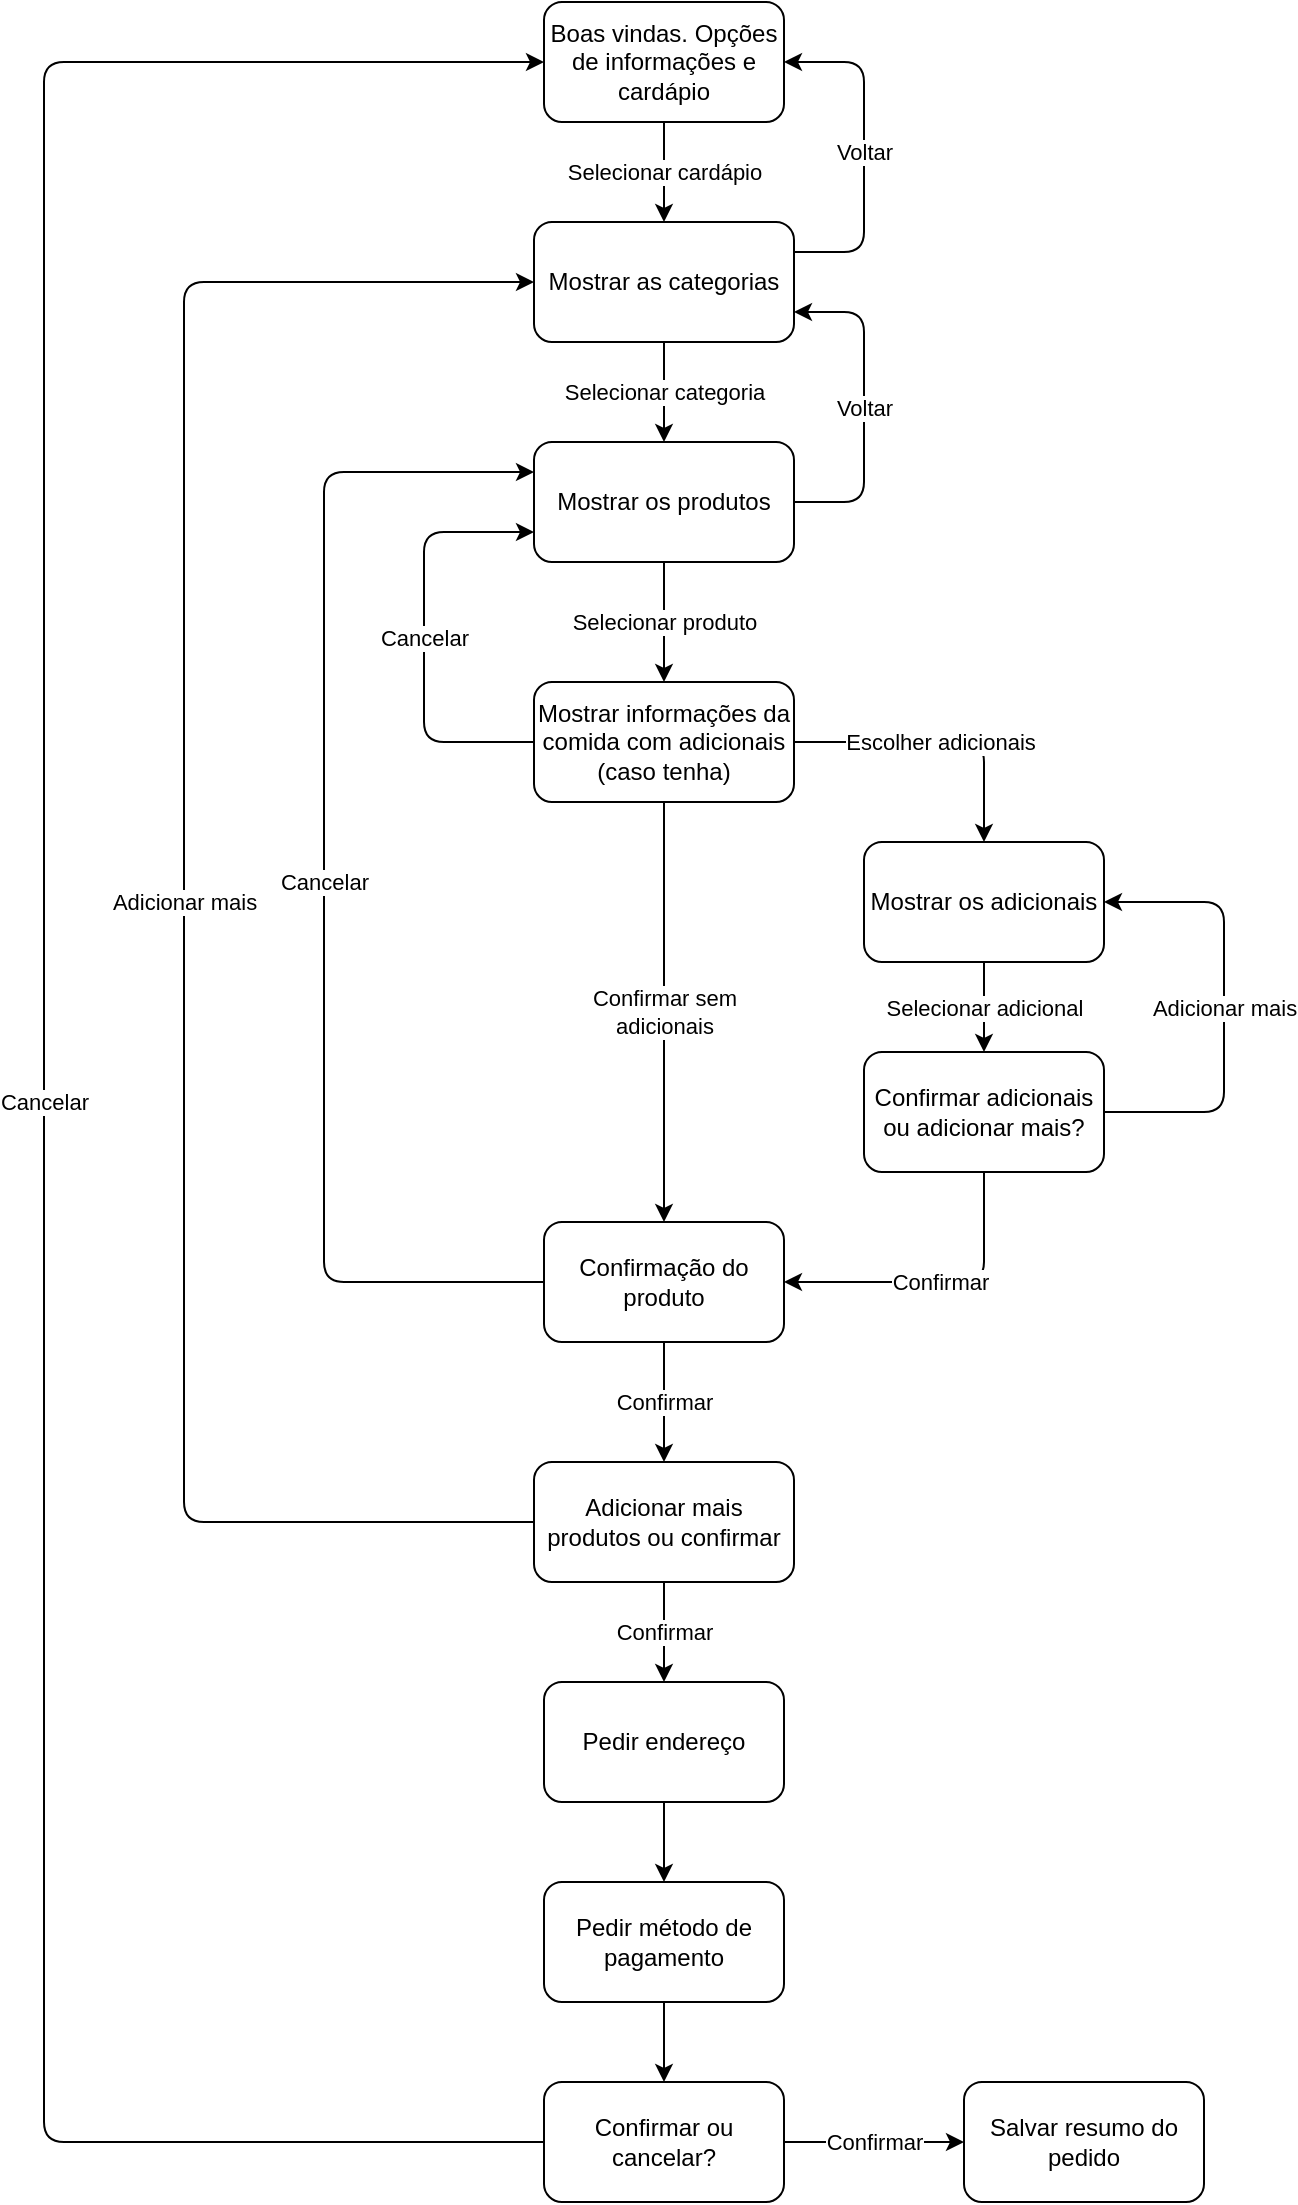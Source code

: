 <mxfile version="15.4.1" type="device"><diagram id="MlelHZQIhgZ2kwSkr_hu" name="Page-1"><mxGraphModel dx="1102" dy="582" grid="1" gridSize="10" guides="1" tooltips="1" connect="1" arrows="1" fold="1" page="1" pageScale="1" pageWidth="827" pageHeight="1169" math="0" shadow="0"><root><mxCell id="0"/><mxCell id="1" parent="0"/><mxCell id="jBgE3yIjvxXfraYPmJOW-3" value="Selecionar cardápio" style="edgeStyle=orthogonalEdgeStyle;rounded=0;orthogonalLoop=1;jettySize=auto;html=1;exitX=0.5;exitY=1;exitDx=0;exitDy=0;entryX=0.5;entryY=0;entryDx=0;entryDy=0;" edge="1" parent="1" source="jBgE3yIjvxXfraYPmJOW-1" target="jBgE3yIjvxXfraYPmJOW-2"><mxGeometry relative="1" as="geometry"/></mxCell><mxCell id="jBgE3yIjvxXfraYPmJOW-1" value="Boas vindas. Opções de informações e cardápio" style="rounded=1;whiteSpace=wrap;html=1;" vertex="1" parent="1"><mxGeometry x="320" y="30" width="120" height="60" as="geometry"/></mxCell><mxCell id="jBgE3yIjvxXfraYPmJOW-6" value="Selecionar categoria" style="edgeStyle=orthogonalEdgeStyle;rounded=0;orthogonalLoop=1;jettySize=auto;html=1;exitX=0.5;exitY=1;exitDx=0;exitDy=0;entryX=0.5;entryY=0;entryDx=0;entryDy=0;" edge="1" parent="1" source="jBgE3yIjvxXfraYPmJOW-2" target="jBgE3yIjvxXfraYPmJOW-5"><mxGeometry relative="1" as="geometry"><Array as="points"><mxPoint x="380" y="220"/><mxPoint x="380" y="220"/></Array></mxGeometry></mxCell><mxCell id="jBgE3yIjvxXfraYPmJOW-21" value="Voltar" style="edgeStyle=orthogonalEdgeStyle;rounded=1;orthogonalLoop=1;jettySize=auto;html=1;exitX=1;exitY=0.25;exitDx=0;exitDy=0;entryX=1;entryY=0.5;entryDx=0;entryDy=0;" edge="1" parent="1" source="jBgE3yIjvxXfraYPmJOW-2" target="jBgE3yIjvxXfraYPmJOW-1"><mxGeometry relative="1" as="geometry"><Array as="points"><mxPoint x="480" y="155"/><mxPoint x="480" y="60"/></Array></mxGeometry></mxCell><mxCell id="jBgE3yIjvxXfraYPmJOW-2" value="Mostrar as categorias" style="rounded=1;whiteSpace=wrap;html=1;" vertex="1" parent="1"><mxGeometry x="315" y="140" width="130" height="60" as="geometry"/></mxCell><mxCell id="jBgE3yIjvxXfraYPmJOW-8" value="Selecionar produto" style="edgeStyle=orthogonalEdgeStyle;rounded=0;orthogonalLoop=1;jettySize=auto;html=1;exitX=0.5;exitY=1;exitDx=0;exitDy=0;entryX=0.5;entryY=0;entryDx=0;entryDy=0;" edge="1" parent="1" source="jBgE3yIjvxXfraYPmJOW-5" target="jBgE3yIjvxXfraYPmJOW-7"><mxGeometry relative="1" as="geometry"/></mxCell><mxCell id="jBgE3yIjvxXfraYPmJOW-20" value="Voltar" style="edgeStyle=orthogonalEdgeStyle;rounded=1;orthogonalLoop=1;jettySize=auto;html=1;exitX=1;exitY=0.5;exitDx=0;exitDy=0;entryX=1;entryY=0.75;entryDx=0;entryDy=0;" edge="1" parent="1" source="jBgE3yIjvxXfraYPmJOW-5" target="jBgE3yIjvxXfraYPmJOW-2"><mxGeometry relative="1" as="geometry"><Array as="points"><mxPoint x="480" y="280"/><mxPoint x="480" y="185"/></Array></mxGeometry></mxCell><mxCell id="jBgE3yIjvxXfraYPmJOW-5" value="Mostrar os produtos" style="rounded=1;whiteSpace=wrap;html=1;" vertex="1" parent="1"><mxGeometry x="315" y="250" width="130" height="60" as="geometry"/></mxCell><mxCell id="jBgE3yIjvxXfraYPmJOW-12" value="Confirmar sem&lt;br&gt;adicionais" style="edgeStyle=orthogonalEdgeStyle;rounded=0;orthogonalLoop=1;jettySize=auto;html=1;exitX=0.5;exitY=1;exitDx=0;exitDy=0;entryX=0.5;entryY=0;entryDx=0;entryDy=0;" edge="1" parent="1" source="jBgE3yIjvxXfraYPmJOW-7" target="jBgE3yIjvxXfraYPmJOW-11"><mxGeometry relative="1" as="geometry"/></mxCell><mxCell id="jBgE3yIjvxXfraYPmJOW-13" value="Escolher adicionais" style="orthogonalLoop=1;jettySize=auto;html=1;exitX=1;exitY=0.5;exitDx=0;exitDy=0;entryX=0.5;entryY=0;entryDx=0;entryDy=0;elbow=vertical;edgeStyle=orthogonalEdgeStyle;rounded=1;" edge="1" parent="1" source="jBgE3yIjvxXfraYPmJOW-7" target="jBgE3yIjvxXfraYPmJOW-9"><mxGeometry relative="1" as="geometry"/></mxCell><mxCell id="jBgE3yIjvxXfraYPmJOW-33" value="Cancelar" style="edgeStyle=orthogonalEdgeStyle;rounded=1;orthogonalLoop=1;jettySize=auto;html=1;exitX=0;exitY=0.5;exitDx=0;exitDy=0;entryX=0;entryY=0.75;entryDx=0;entryDy=0;" edge="1" parent="1" source="jBgE3yIjvxXfraYPmJOW-7" target="jBgE3yIjvxXfraYPmJOW-5"><mxGeometry relative="1" as="geometry"><Array as="points"><mxPoint x="260" y="400"/><mxPoint x="260" y="295"/></Array></mxGeometry></mxCell><mxCell id="jBgE3yIjvxXfraYPmJOW-7" value="Mostrar informações da comida com adicionais (caso tenha)" style="rounded=1;whiteSpace=wrap;html=1;" vertex="1" parent="1"><mxGeometry x="315" y="370" width="130" height="60" as="geometry"/></mxCell><mxCell id="jBgE3yIjvxXfraYPmJOW-14" value="Selecionar adicional" style="edgeStyle=orthogonalEdgeStyle;rounded=1;orthogonalLoop=1;jettySize=auto;html=1;exitX=0.5;exitY=1;exitDx=0;exitDy=0;entryX=0.5;entryY=0;entryDx=0;entryDy=0;" edge="1" parent="1" source="jBgE3yIjvxXfraYPmJOW-9" target="jBgE3yIjvxXfraYPmJOW-10"><mxGeometry relative="1" as="geometry"/></mxCell><mxCell id="jBgE3yIjvxXfraYPmJOW-9" value="Mostrar os adicionais" style="rounded=1;whiteSpace=wrap;html=1;" vertex="1" parent="1"><mxGeometry x="480" y="450" width="120" height="60" as="geometry"/></mxCell><mxCell id="jBgE3yIjvxXfraYPmJOW-15" value="Confirmar" style="edgeStyle=orthogonalEdgeStyle;rounded=1;orthogonalLoop=1;jettySize=auto;html=1;exitX=0.5;exitY=1;exitDx=0;exitDy=0;entryX=1;entryY=0.5;entryDx=0;entryDy=0;" edge="1" parent="1" source="jBgE3yIjvxXfraYPmJOW-10" target="jBgE3yIjvxXfraYPmJOW-11"><mxGeometry relative="1" as="geometry"/></mxCell><mxCell id="jBgE3yIjvxXfraYPmJOW-16" value="Adicionar mais" style="edgeStyle=orthogonalEdgeStyle;rounded=1;orthogonalLoop=1;jettySize=auto;html=1;exitX=1;exitY=0.5;exitDx=0;exitDy=0;entryX=1;entryY=0.5;entryDx=0;entryDy=0;" edge="1" parent="1" source="jBgE3yIjvxXfraYPmJOW-10" target="jBgE3yIjvxXfraYPmJOW-9"><mxGeometry relative="1" as="geometry"><Array as="points"><mxPoint x="660" y="585"/><mxPoint x="660" y="480"/></Array></mxGeometry></mxCell><mxCell id="jBgE3yIjvxXfraYPmJOW-10" value="Confirmar adicionais ou adicionar mais?" style="rounded=1;whiteSpace=wrap;html=1;" vertex="1" parent="1"><mxGeometry x="480" y="555" width="120" height="60" as="geometry"/></mxCell><mxCell id="jBgE3yIjvxXfraYPmJOW-18" value="Confirmar" style="edgeStyle=orthogonalEdgeStyle;rounded=1;orthogonalLoop=1;jettySize=auto;html=1;exitX=0.5;exitY=1;exitDx=0;exitDy=0;entryX=0.5;entryY=0;entryDx=0;entryDy=0;" edge="1" parent="1" source="jBgE3yIjvxXfraYPmJOW-11" target="jBgE3yIjvxXfraYPmJOW-17"><mxGeometry relative="1" as="geometry"/></mxCell><mxCell id="jBgE3yIjvxXfraYPmJOW-19" value="Cancelar" style="edgeStyle=orthogonalEdgeStyle;rounded=1;orthogonalLoop=1;jettySize=auto;html=1;exitX=0;exitY=0.5;exitDx=0;exitDy=0;entryX=0;entryY=0.25;entryDx=0;entryDy=0;" edge="1" parent="1" source="jBgE3yIjvxXfraYPmJOW-11" target="jBgE3yIjvxXfraYPmJOW-5"><mxGeometry relative="1" as="geometry"><Array as="points"><mxPoint x="210" y="670"/><mxPoint x="210" y="265"/></Array></mxGeometry></mxCell><mxCell id="jBgE3yIjvxXfraYPmJOW-11" value="Confirmação do produto" style="rounded=1;whiteSpace=wrap;html=1;" vertex="1" parent="1"><mxGeometry x="320" y="640" width="120" height="60" as="geometry"/></mxCell><mxCell id="jBgE3yIjvxXfraYPmJOW-22" value="Adicionar mais" style="edgeStyle=orthogonalEdgeStyle;rounded=1;orthogonalLoop=1;jettySize=auto;html=1;exitX=0;exitY=0.5;exitDx=0;exitDy=0;entryX=0;entryY=0.5;entryDx=0;entryDy=0;" edge="1" parent="1" source="jBgE3yIjvxXfraYPmJOW-17" target="jBgE3yIjvxXfraYPmJOW-2"><mxGeometry relative="1" as="geometry"><Array as="points"><mxPoint x="140" y="790"/><mxPoint x="140" y="170"/></Array><mxPoint as="offset"/></mxGeometry></mxCell><mxCell id="jBgE3yIjvxXfraYPmJOW-24" value="Confirmar" style="edgeStyle=orthogonalEdgeStyle;rounded=1;orthogonalLoop=1;jettySize=auto;html=1;exitX=0.5;exitY=1;exitDx=0;exitDy=0;" edge="1" parent="1" source="jBgE3yIjvxXfraYPmJOW-17" target="jBgE3yIjvxXfraYPmJOW-23"><mxGeometry relative="1" as="geometry"/></mxCell><mxCell id="jBgE3yIjvxXfraYPmJOW-17" value="Adicionar mais produtos ou confirmar" style="rounded=1;whiteSpace=wrap;html=1;" vertex="1" parent="1"><mxGeometry x="315" y="760" width="130" height="60" as="geometry"/></mxCell><mxCell id="jBgE3yIjvxXfraYPmJOW-27" style="edgeStyle=orthogonalEdgeStyle;rounded=1;orthogonalLoop=1;jettySize=auto;html=1;exitX=0.5;exitY=1;exitDx=0;exitDy=0;entryX=0.5;entryY=0;entryDx=0;entryDy=0;" edge="1" parent="1" source="jBgE3yIjvxXfraYPmJOW-23" target="jBgE3yIjvxXfraYPmJOW-25"><mxGeometry relative="1" as="geometry"/></mxCell><mxCell id="jBgE3yIjvxXfraYPmJOW-23" value="Pedir endereço" style="rounded=1;whiteSpace=wrap;html=1;" vertex="1" parent="1"><mxGeometry x="320" y="870" width="120" height="60" as="geometry"/></mxCell><mxCell id="jBgE3yIjvxXfraYPmJOW-29" style="edgeStyle=orthogonalEdgeStyle;rounded=1;orthogonalLoop=1;jettySize=auto;html=1;exitX=0.5;exitY=1;exitDx=0;exitDy=0;entryX=0.5;entryY=0;entryDx=0;entryDy=0;" edge="1" parent="1" source="jBgE3yIjvxXfraYPmJOW-25" target="jBgE3yIjvxXfraYPmJOW-28"><mxGeometry relative="1" as="geometry"/></mxCell><mxCell id="jBgE3yIjvxXfraYPmJOW-25" value="Pedir método de pagamento" style="rounded=1;whiteSpace=wrap;html=1;" vertex="1" parent="1"><mxGeometry x="320" y="970" width="120" height="60" as="geometry"/></mxCell><mxCell id="jBgE3yIjvxXfraYPmJOW-30" value="Cancelar" style="edgeStyle=orthogonalEdgeStyle;rounded=1;orthogonalLoop=1;jettySize=auto;html=1;exitX=0;exitY=0.5;exitDx=0;exitDy=0;entryX=0;entryY=0.5;entryDx=0;entryDy=0;" edge="1" parent="1" source="jBgE3yIjvxXfraYPmJOW-28" target="jBgE3yIjvxXfraYPmJOW-1"><mxGeometry relative="1" as="geometry"><Array as="points"><mxPoint x="70" y="1100"/><mxPoint x="70" y="60"/></Array></mxGeometry></mxCell><mxCell id="jBgE3yIjvxXfraYPmJOW-32" value="Confirmar" style="edgeStyle=orthogonalEdgeStyle;rounded=1;orthogonalLoop=1;jettySize=auto;html=1;exitX=1;exitY=0.5;exitDx=0;exitDy=0;entryX=0;entryY=0.5;entryDx=0;entryDy=0;" edge="1" parent="1" source="jBgE3yIjvxXfraYPmJOW-28" target="jBgE3yIjvxXfraYPmJOW-31"><mxGeometry relative="1" as="geometry"/></mxCell><mxCell id="jBgE3yIjvxXfraYPmJOW-28" value="Confirmar ou cancelar?" style="rounded=1;whiteSpace=wrap;html=1;" vertex="1" parent="1"><mxGeometry x="320" y="1070" width="120" height="60" as="geometry"/></mxCell><mxCell id="jBgE3yIjvxXfraYPmJOW-31" value="Salvar resumo do pedido" style="rounded=1;whiteSpace=wrap;html=1;" vertex="1" parent="1"><mxGeometry x="530" y="1070" width="120" height="60" as="geometry"/></mxCell></root></mxGraphModel></diagram></mxfile>